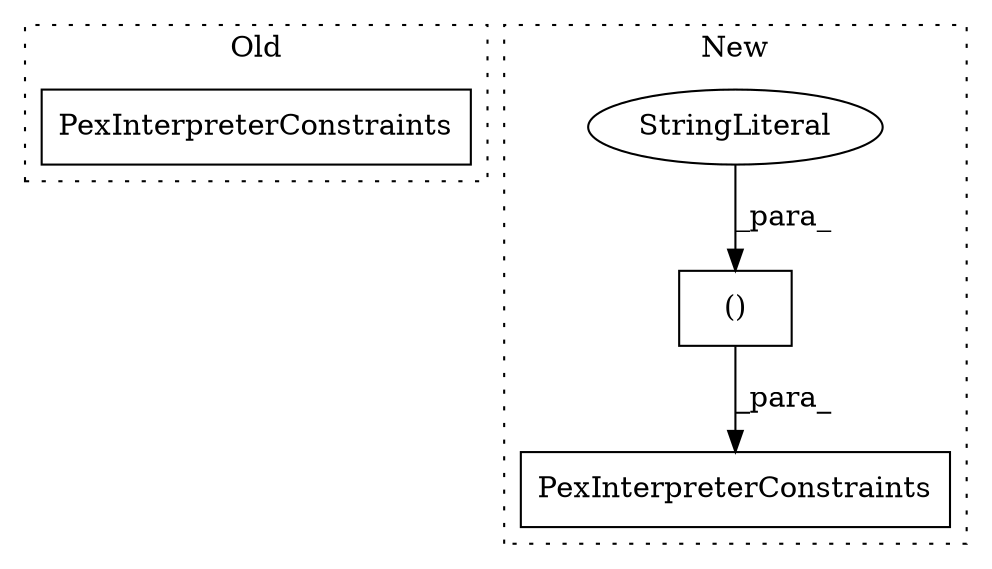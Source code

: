digraph G {
subgraph cluster0 {
1 [label="PexInterpreterConstraints" a="32" s="6073,6127" l="26,1" shape="box"];
label = "Old";
style="dotted";
}
subgraph cluster1 {
2 [label="PexInterpreterConstraints" a="32" s="7264,7318" l="26,1" shape="box"];
3 [label="()" a="106" s="6166" l="38" shape="box"];
4 [label="StringLiteral" a="45" s="6190" l="14" shape="ellipse"];
label = "New";
style="dotted";
}
3 -> 2 [label="_para_"];
4 -> 3 [label="_para_"];
}